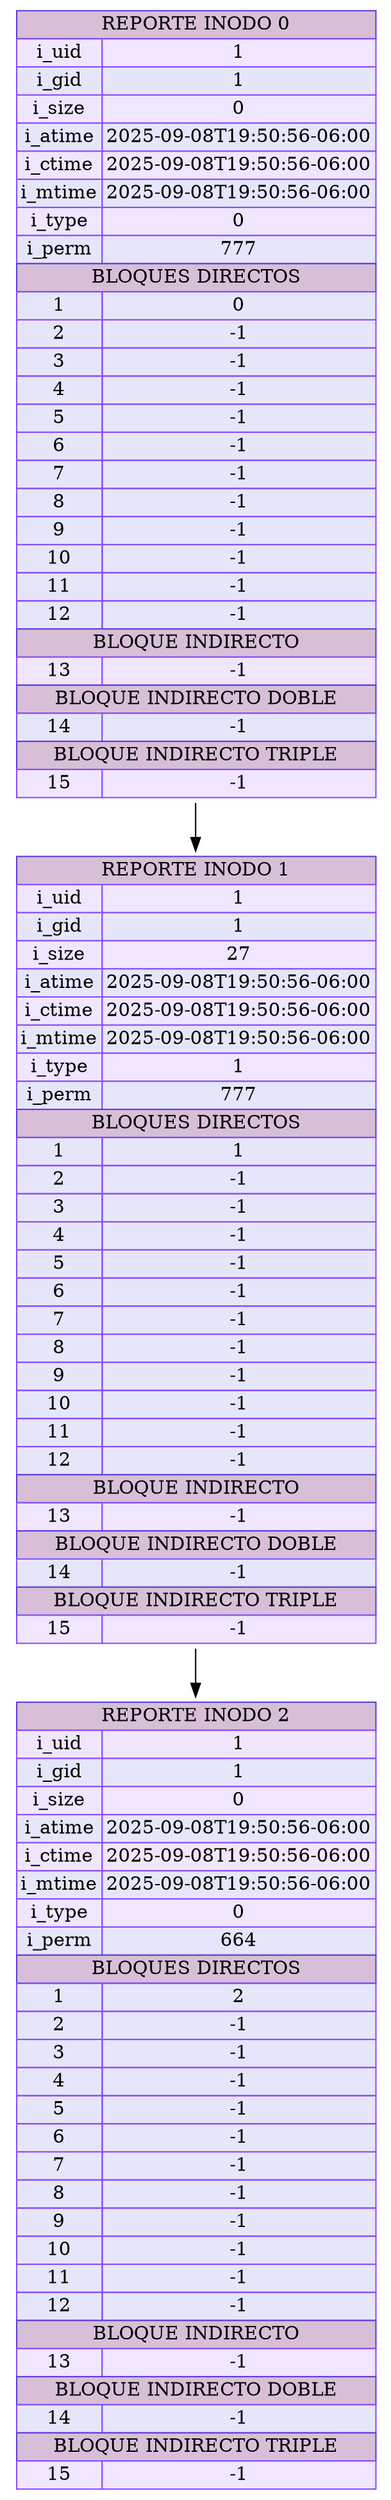 digraph G {
        node [shape=plaintext]
    inode0 [label=<
            <table border="0" cellborder="1" cellspacing="0" bgcolor="#E6E6FA" color="#8A4FFF">
                <tr><td colspan="2" bgcolor="#D8BFD8" color="#5D3FD3"> REPORTE INODO 0 </td></tr>
                <tr><td bgcolor="#F0E6FF">i_uid</td><td bgcolor="#F0E6FF">1</td></tr>
                <tr><td bgcolor="#E6E6FA">i_gid</td><td bgcolor="#E6E6FA">1</td></tr>
                <tr><td bgcolor="#F0E6FF">i_size</td><td bgcolor="#F0E6FF">0</td></tr>
                <tr><td bgcolor="#E6E6FA">i_atime</td><td bgcolor="#E6E6FA">2025-09-08T19:50:56-06:00</td></tr>
                <tr><td bgcolor="#F0E6FF">i_ctime</td><td bgcolor="#F0E6FF">2025-09-08T19:50:56-06:00</td></tr>
                <tr><td bgcolor="#E6E6FA">i_mtime</td><td bgcolor="#E6E6FA">2025-09-08T19:50:56-06:00</td></tr>
                <tr><td bgcolor="#F0E6FF">i_type</td><td bgcolor="#F0E6FF">0</td></tr>
                <tr><td bgcolor="#E6E6FA">i_perm</td><td bgcolor="#E6E6FA">777</td></tr>
                <tr><td colspan="2" bgcolor="#D8BFD8" color="#5D3FD3">BLOQUES DIRECTOS</td></tr>
            <tr><td>1</td><td>0</td></tr><tr><td>2</td><td>-1</td></tr><tr><td>3</td><td>-1</td></tr><tr><td>4</td><td>-1</td></tr><tr><td>5</td><td>-1</td></tr><tr><td>6</td><td>-1</td></tr><tr><td>7</td><td>-1</td></tr><tr><td>8</td><td>-1</td></tr><tr><td>9</td><td>-1</td></tr><tr><td>10</td><td>-1</td></tr><tr><td>11</td><td>-1</td></tr><tr><td>12</td><td>-1</td></tr>
                <tr><td colspan="2" bgcolor="#D8BFD8" color="#5D3FD3">BLOQUE INDIRECTO</td></tr>
                <tr><td bgcolor="#F0E6FF">13</td><td bgcolor="#F0E6FF">-1</td></tr>
                <tr><td colspan="2" bgcolor="#D8BFD8" color="#5D3FD3">BLOQUE INDIRECTO DOBLE</td></tr>
                <tr><td bgcolor="#E6E6FA">14</td><td bgcolor="#E6E6FA">-1</td></tr>
                <tr><td colspan="2" bgcolor="#D8BFD8" color="#5D3FD3">BLOQUE INDIRECTO TRIPLE</td></tr>
                <tr><td bgcolor="#F0E6FF">15</td><td bgcolor="#F0E6FF">-1</td></tr>
            </table>>];
        inode0 -> inode1;
inode1 [label=<
            <table border="0" cellborder="1" cellspacing="0" bgcolor="#E6E6FA" color="#8A4FFF">
                <tr><td colspan="2" bgcolor="#D8BFD8" color="#5D3FD3"> REPORTE INODO 1 </td></tr>
                <tr><td bgcolor="#F0E6FF">i_uid</td><td bgcolor="#F0E6FF">1</td></tr>
                <tr><td bgcolor="#E6E6FA">i_gid</td><td bgcolor="#E6E6FA">1</td></tr>
                <tr><td bgcolor="#F0E6FF">i_size</td><td bgcolor="#F0E6FF">27</td></tr>
                <tr><td bgcolor="#E6E6FA">i_atime</td><td bgcolor="#E6E6FA">2025-09-08T19:50:56-06:00</td></tr>
                <tr><td bgcolor="#F0E6FF">i_ctime</td><td bgcolor="#F0E6FF">2025-09-08T19:50:56-06:00</td></tr>
                <tr><td bgcolor="#E6E6FA">i_mtime</td><td bgcolor="#E6E6FA">2025-09-08T19:50:56-06:00</td></tr>
                <tr><td bgcolor="#F0E6FF">i_type</td><td bgcolor="#F0E6FF">1</td></tr>
                <tr><td bgcolor="#E6E6FA">i_perm</td><td bgcolor="#E6E6FA">777</td></tr>
                <tr><td colspan="2" bgcolor="#D8BFD8" color="#5D3FD3">BLOQUES DIRECTOS</td></tr>
            <tr><td>1</td><td>1</td></tr><tr><td>2</td><td>-1</td></tr><tr><td>3</td><td>-1</td></tr><tr><td>4</td><td>-1</td></tr><tr><td>5</td><td>-1</td></tr><tr><td>6</td><td>-1</td></tr><tr><td>7</td><td>-1</td></tr><tr><td>8</td><td>-1</td></tr><tr><td>9</td><td>-1</td></tr><tr><td>10</td><td>-1</td></tr><tr><td>11</td><td>-1</td></tr><tr><td>12</td><td>-1</td></tr>
                <tr><td colspan="2" bgcolor="#D8BFD8" color="#5D3FD3">BLOQUE INDIRECTO</td></tr>
                <tr><td bgcolor="#F0E6FF">13</td><td bgcolor="#F0E6FF">-1</td></tr>
                <tr><td colspan="2" bgcolor="#D8BFD8" color="#5D3FD3">BLOQUE INDIRECTO DOBLE</td></tr>
                <tr><td bgcolor="#E6E6FA">14</td><td bgcolor="#E6E6FA">-1</td></tr>
                <tr><td colspan="2" bgcolor="#D8BFD8" color="#5D3FD3">BLOQUE INDIRECTO TRIPLE</td></tr>
                <tr><td bgcolor="#F0E6FF">15</td><td bgcolor="#F0E6FF">-1</td></tr>
            </table>>];
        inode1 -> inode2;
inode2 [label=<
            <table border="0" cellborder="1" cellspacing="0" bgcolor="#E6E6FA" color="#8A4FFF">
                <tr><td colspan="2" bgcolor="#D8BFD8" color="#5D3FD3"> REPORTE INODO 2 </td></tr>
                <tr><td bgcolor="#F0E6FF">i_uid</td><td bgcolor="#F0E6FF">1</td></tr>
                <tr><td bgcolor="#E6E6FA">i_gid</td><td bgcolor="#E6E6FA">1</td></tr>
                <tr><td bgcolor="#F0E6FF">i_size</td><td bgcolor="#F0E6FF">0</td></tr>
                <tr><td bgcolor="#E6E6FA">i_atime</td><td bgcolor="#E6E6FA">2025-09-08T19:50:56-06:00</td></tr>
                <tr><td bgcolor="#F0E6FF">i_ctime</td><td bgcolor="#F0E6FF">2025-09-08T19:50:56-06:00</td></tr>
                <tr><td bgcolor="#E6E6FA">i_mtime</td><td bgcolor="#E6E6FA">2025-09-08T19:50:56-06:00</td></tr>
                <tr><td bgcolor="#F0E6FF">i_type</td><td bgcolor="#F0E6FF">0</td></tr>
                <tr><td bgcolor="#E6E6FA">i_perm</td><td bgcolor="#E6E6FA">664</td></tr>
                <tr><td colspan="2" bgcolor="#D8BFD8" color="#5D3FD3">BLOQUES DIRECTOS</td></tr>
            <tr><td>1</td><td>2</td></tr><tr><td>2</td><td>-1</td></tr><tr><td>3</td><td>-1</td></tr><tr><td>4</td><td>-1</td></tr><tr><td>5</td><td>-1</td></tr><tr><td>6</td><td>-1</td></tr><tr><td>7</td><td>-1</td></tr><tr><td>8</td><td>-1</td></tr><tr><td>9</td><td>-1</td></tr><tr><td>10</td><td>-1</td></tr><tr><td>11</td><td>-1</td></tr><tr><td>12</td><td>-1</td></tr>
                <tr><td colspan="2" bgcolor="#D8BFD8" color="#5D3FD3">BLOQUE INDIRECTO</td></tr>
                <tr><td bgcolor="#F0E6FF">13</td><td bgcolor="#F0E6FF">-1</td></tr>
                <tr><td colspan="2" bgcolor="#D8BFD8" color="#5D3FD3">BLOQUE INDIRECTO DOBLE</td></tr>
                <tr><td bgcolor="#E6E6FA">14</td><td bgcolor="#E6E6FA">-1</td></tr>
                <tr><td colspan="2" bgcolor="#D8BFD8" color="#5D3FD3">BLOQUE INDIRECTO TRIPLE</td></tr>
                <tr><td bgcolor="#F0E6FF">15</td><td bgcolor="#F0E6FF">-1</td></tr>
            </table>>];
        }